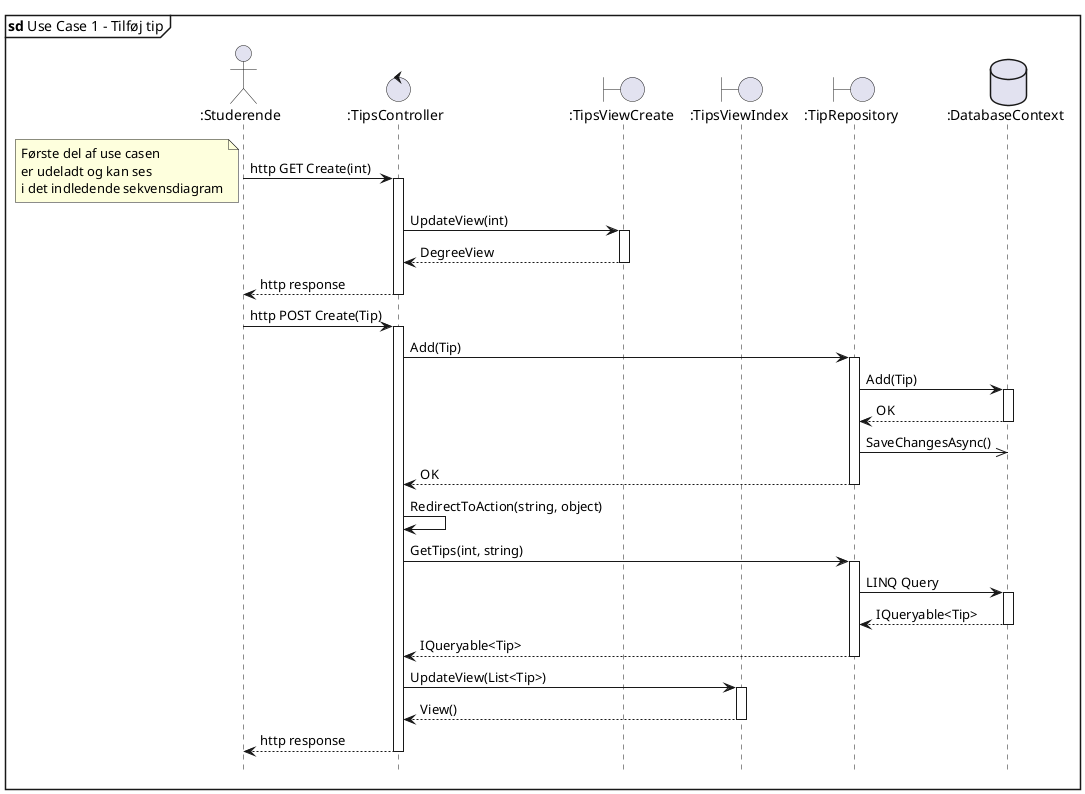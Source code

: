 @startuml

mainframe **sd** Use Case 1 - Tilføj tip
actor       ":Studerende"       as stud
control       ":TipsController"       as tipscont
boundary       ":TipsViewCreate"       as tipscreate
boundary       ":TipsViewIndex"       as tipsindex
boundary       ":TipRepository"       as tipsrepo
database       ":DatabaseContext"       as db


stud -> tipscont: http GET Create(int)

note left
Første del af use casen
er udeladt og kan ses
i det indledende sekvensdiagram
end note


Activate tipscont
tipscont -> tipscreate: UpdateView(int)

Activate tipscreate
tipscreate --> tipscont: DegreeView
Deactivate tipscreate

tipscont --> stud: http response

Deactivate tipscont

stud -> tipscont: http POST Create(Tip)

Activate tipscont
tipscont -> tipsrepo: Add(Tip)

Activate tipsrepo
tipsrepo -> db: Add(Tip)

Activate db
db --> tipsrepo: OK
Deactivate db

tipsrepo ->> db: SaveChangesAsync()

tipsrepo --> tipscont: OK
Deactivate tipsrepo

tipscont -> tipscont: RedirectToAction(string, object)
tipscont -> tipsrepo: GetTips(int, string)

Activate tipsrepo
tipsrepo -> db: LINQ Query

Activate db
db --> tipsrepo: IQueryable<Tip>
Deactivate db

tipsrepo --> tipscont: IQueryable<Tip>

Deactivate tipsrepo

tipscont -> tipsindex: UpdateView(List<Tip>)
Activate tipsindex
tipsindex --> tipscont: View()
Deactivate tipsindex

tipscont --> stud: http response
Deactivate tipscont


hide footbox

@enduml